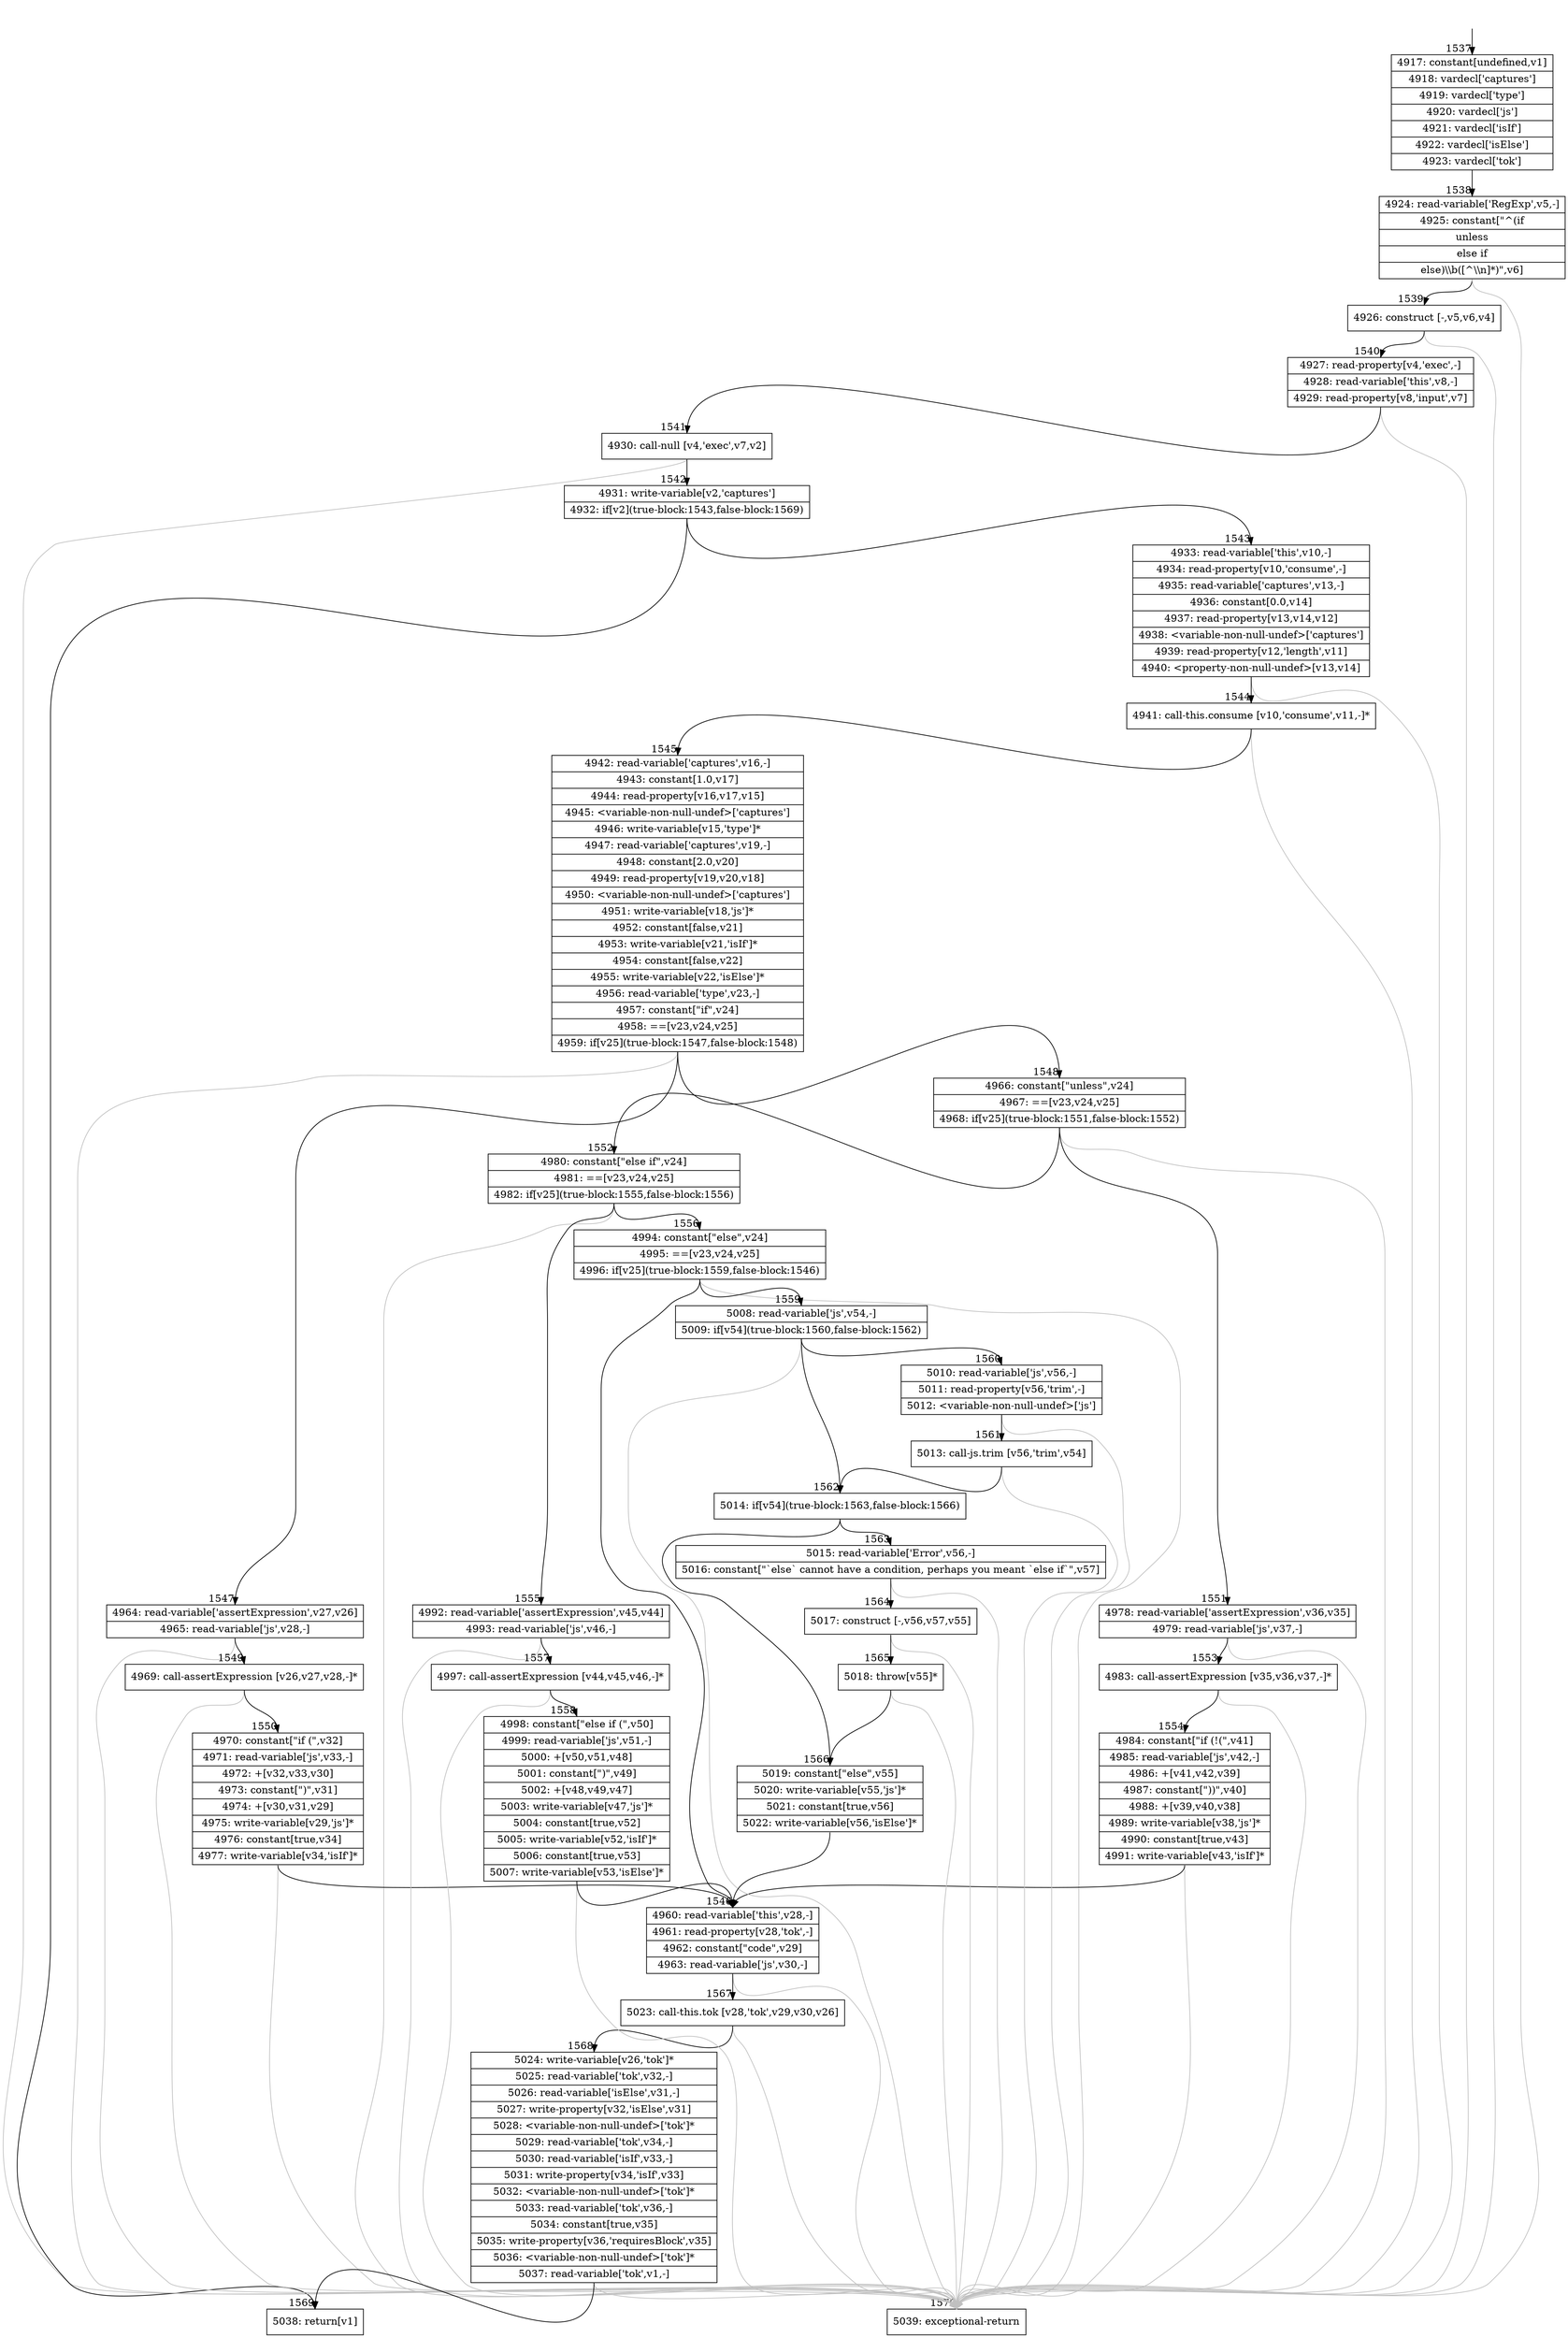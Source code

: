 digraph {
rankdir="TD"
BB_entry92[shape=none,label=""];
BB_entry92 -> BB1537 [tailport=s, headport=n, headlabel="    1537"]
BB1537 [shape=record label="{4917: constant[undefined,v1]|4918: vardecl['captures']|4919: vardecl['type']|4920: vardecl['js']|4921: vardecl['isIf']|4922: vardecl['isElse']|4923: vardecl['tok']}" ] 
BB1537 -> BB1538 [tailport=s, headport=n, headlabel="      1538"]
BB1538 [shape=record label="{4924: read-variable['RegExp',v5,-]|4925: constant[\"^(if|unless|else if|else)\\\\b([^\\\\n]*)\",v6]}" ] 
BB1538 -> BB1539 [tailport=s, headport=n, headlabel="      1539"]
BB1538 -> BB1570 [tailport=s, headport=n, color=gray, headlabel="      1570"]
BB1539 [shape=record label="{4926: construct [-,v5,v6,v4]}" ] 
BB1539 -> BB1540 [tailport=s, headport=n, headlabel="      1540"]
BB1539 -> BB1570 [tailport=s, headport=n, color=gray]
BB1540 [shape=record label="{4927: read-property[v4,'exec',-]|4928: read-variable['this',v8,-]|4929: read-property[v8,'input',v7]}" ] 
BB1540 -> BB1541 [tailport=s, headport=n, headlabel="      1541"]
BB1540 -> BB1570 [tailport=s, headport=n, color=gray]
BB1541 [shape=record label="{4930: call-null [v4,'exec',v7,v2]}" ] 
BB1541 -> BB1542 [tailport=s, headport=n, headlabel="      1542"]
BB1541 -> BB1570 [tailport=s, headport=n, color=gray]
BB1542 [shape=record label="{4931: write-variable[v2,'captures']|4932: if[v2](true-block:1543,false-block:1569)}" ] 
BB1542 -> BB1543 [tailport=s, headport=n, headlabel="      1543"]
BB1542 -> BB1569 [tailport=s, headport=n, headlabel="      1569"]
BB1543 [shape=record label="{4933: read-variable['this',v10,-]|4934: read-property[v10,'consume',-]|4935: read-variable['captures',v13,-]|4936: constant[0.0,v14]|4937: read-property[v13,v14,v12]|4938: \<variable-non-null-undef\>['captures']|4939: read-property[v12,'length',v11]|4940: \<property-non-null-undef\>[v13,v14]}" ] 
BB1543 -> BB1544 [tailport=s, headport=n, headlabel="      1544"]
BB1543 -> BB1570 [tailport=s, headport=n, color=gray]
BB1544 [shape=record label="{4941: call-this.consume [v10,'consume',v11,-]*}" ] 
BB1544 -> BB1545 [tailport=s, headport=n, headlabel="      1545"]
BB1544 -> BB1570 [tailport=s, headport=n, color=gray]
BB1545 [shape=record label="{4942: read-variable['captures',v16,-]|4943: constant[1.0,v17]|4944: read-property[v16,v17,v15]|4945: \<variable-non-null-undef\>['captures']|4946: write-variable[v15,'type']*|4947: read-variable['captures',v19,-]|4948: constant[2.0,v20]|4949: read-property[v19,v20,v18]|4950: \<variable-non-null-undef\>['captures']|4951: write-variable[v18,'js']*|4952: constant[false,v21]|4953: write-variable[v21,'isIf']*|4954: constant[false,v22]|4955: write-variable[v22,'isElse']*|4956: read-variable['type',v23,-]|4957: constant[\"if\",v24]|4958: ==[v23,v24,v25]|4959: if[v25](true-block:1547,false-block:1548)}" ] 
BB1545 -> BB1547 [tailport=s, headport=n, headlabel="      1547"]
BB1545 -> BB1548 [tailport=s, headport=n, headlabel="      1548"]
BB1545 -> BB1570 [tailport=s, headport=n, color=gray]
BB1546 [shape=record label="{4960: read-variable['this',v28,-]|4961: read-property[v28,'tok',-]|4962: constant[\"code\",v29]|4963: read-variable['js',v30,-]}" ] 
BB1546 -> BB1567 [tailport=s, headport=n, headlabel="      1567"]
BB1546 -> BB1570 [tailport=s, headport=n, color=gray]
BB1547 [shape=record label="{4964: read-variable['assertExpression',v27,v26]|4965: read-variable['js',v28,-]}" ] 
BB1547 -> BB1549 [tailport=s, headport=n, headlabel="      1549"]
BB1547 -> BB1570 [tailport=s, headport=n, color=gray]
BB1548 [shape=record label="{4966: constant[\"unless\",v24]|4967: ==[v23,v24,v25]|4968: if[v25](true-block:1551,false-block:1552)}" ] 
BB1548 -> BB1551 [tailport=s, headport=n, headlabel="      1551"]
BB1548 -> BB1552 [tailport=s, headport=n, headlabel="      1552"]
BB1548 -> BB1570 [tailport=s, headport=n, color=gray]
BB1549 [shape=record label="{4969: call-assertExpression [v26,v27,v28,-]*}" ] 
BB1549 -> BB1550 [tailport=s, headport=n, headlabel="      1550"]
BB1549 -> BB1570 [tailport=s, headport=n, color=gray]
BB1550 [shape=record label="{4970: constant[\"if (\",v32]|4971: read-variable['js',v33,-]|4972: +[v32,v33,v30]|4973: constant[\")\",v31]|4974: +[v30,v31,v29]|4975: write-variable[v29,'js']*|4976: constant[true,v34]|4977: write-variable[v34,'isIf']*}" ] 
BB1550 -> BB1546 [tailport=s, headport=n, headlabel="      1546"]
BB1550 -> BB1570 [tailport=s, headport=n, color=gray]
BB1551 [shape=record label="{4978: read-variable['assertExpression',v36,v35]|4979: read-variable['js',v37,-]}" ] 
BB1551 -> BB1553 [tailport=s, headport=n, headlabel="      1553"]
BB1551 -> BB1570 [tailport=s, headport=n, color=gray]
BB1552 [shape=record label="{4980: constant[\"else if\",v24]|4981: ==[v23,v24,v25]|4982: if[v25](true-block:1555,false-block:1556)}" ] 
BB1552 -> BB1555 [tailport=s, headport=n, headlabel="      1555"]
BB1552 -> BB1556 [tailport=s, headport=n, headlabel="      1556"]
BB1552 -> BB1570 [tailport=s, headport=n, color=gray]
BB1553 [shape=record label="{4983: call-assertExpression [v35,v36,v37,-]*}" ] 
BB1553 -> BB1554 [tailport=s, headport=n, headlabel="      1554"]
BB1553 -> BB1570 [tailport=s, headport=n, color=gray]
BB1554 [shape=record label="{4984: constant[\"if (!(\",v41]|4985: read-variable['js',v42,-]|4986: +[v41,v42,v39]|4987: constant[\"))\",v40]|4988: +[v39,v40,v38]|4989: write-variable[v38,'js']*|4990: constant[true,v43]|4991: write-variable[v43,'isIf']*}" ] 
BB1554 -> BB1546 [tailport=s, headport=n]
BB1554 -> BB1570 [tailport=s, headport=n, color=gray]
BB1555 [shape=record label="{4992: read-variable['assertExpression',v45,v44]|4993: read-variable['js',v46,-]}" ] 
BB1555 -> BB1557 [tailport=s, headport=n, headlabel="      1557"]
BB1555 -> BB1570 [tailport=s, headport=n, color=gray]
BB1556 [shape=record label="{4994: constant[\"else\",v24]|4995: ==[v23,v24,v25]|4996: if[v25](true-block:1559,false-block:1546)}" ] 
BB1556 -> BB1559 [tailport=s, headport=n, headlabel="      1559"]
BB1556 -> BB1546 [tailport=s, headport=n]
BB1556 -> BB1570 [tailport=s, headport=n, color=gray]
BB1557 [shape=record label="{4997: call-assertExpression [v44,v45,v46,-]*}" ] 
BB1557 -> BB1558 [tailport=s, headport=n, headlabel="      1558"]
BB1557 -> BB1570 [tailport=s, headport=n, color=gray]
BB1558 [shape=record label="{4998: constant[\"else if (\",v50]|4999: read-variable['js',v51,-]|5000: +[v50,v51,v48]|5001: constant[\")\",v49]|5002: +[v48,v49,v47]|5003: write-variable[v47,'js']*|5004: constant[true,v52]|5005: write-variable[v52,'isIf']*|5006: constant[true,v53]|5007: write-variable[v53,'isElse']*}" ] 
BB1558 -> BB1546 [tailport=s, headport=n]
BB1558 -> BB1570 [tailport=s, headport=n, color=gray]
BB1559 [shape=record label="{5008: read-variable['js',v54,-]|5009: if[v54](true-block:1560,false-block:1562)}" ] 
BB1559 -> BB1562 [tailport=s, headport=n, headlabel="      1562"]
BB1559 -> BB1560 [tailport=s, headport=n, headlabel="      1560"]
BB1559 -> BB1570 [tailport=s, headport=n, color=gray]
BB1560 [shape=record label="{5010: read-variable['js',v56,-]|5011: read-property[v56,'trim',-]|5012: \<variable-non-null-undef\>['js']}" ] 
BB1560 -> BB1561 [tailport=s, headport=n, headlabel="      1561"]
BB1560 -> BB1570 [tailport=s, headport=n, color=gray]
BB1561 [shape=record label="{5013: call-js.trim [v56,'trim',v54]}" ] 
BB1561 -> BB1562 [tailport=s, headport=n]
BB1561 -> BB1570 [tailport=s, headport=n, color=gray]
BB1562 [shape=record label="{5014: if[v54](true-block:1563,false-block:1566)}" ] 
BB1562 -> BB1563 [tailport=s, headport=n, headlabel="      1563"]
BB1562 -> BB1566 [tailport=s, headport=n, headlabel="      1566"]
BB1563 [shape=record label="{5015: read-variable['Error',v56,-]|5016: constant[\"`else` cannot have a condition, perhaps you meant `else if`\",v57]}" ] 
BB1563 -> BB1564 [tailport=s, headport=n, headlabel="      1564"]
BB1563 -> BB1570 [tailport=s, headport=n, color=gray]
BB1564 [shape=record label="{5017: construct [-,v56,v57,v55]}" ] 
BB1564 -> BB1565 [tailport=s, headport=n, headlabel="      1565"]
BB1564 -> BB1570 [tailport=s, headport=n, color=gray]
BB1565 [shape=record label="{5018: throw[v55]*}" ] 
BB1565 -> BB1566 [tailport=s, headport=n]
BB1565 -> BB1570 [tailport=s, headport=n, color=gray]
BB1566 [shape=record label="{5019: constant[\"else\",v55]|5020: write-variable[v55,'js']*|5021: constant[true,v56]|5022: write-variable[v56,'isElse']*}" ] 
BB1566 -> BB1546 [tailport=s, headport=n]
BB1567 [shape=record label="{5023: call-this.tok [v28,'tok',v29,v30,v26]}" ] 
BB1567 -> BB1568 [tailport=s, headport=n, headlabel="      1568"]
BB1567 -> BB1570 [tailport=s, headport=n, color=gray]
BB1568 [shape=record label="{5024: write-variable[v26,'tok']*|5025: read-variable['tok',v32,-]|5026: read-variable['isElse',v31,-]|5027: write-property[v32,'isElse',v31]|5028: \<variable-non-null-undef\>['tok']*|5029: read-variable['tok',v34,-]|5030: read-variable['isIf',v33,-]|5031: write-property[v34,'isIf',v33]|5032: \<variable-non-null-undef\>['tok']*|5033: read-variable['tok',v36,-]|5034: constant[true,v35]|5035: write-property[v36,'requiresBlock',v35]|5036: \<variable-non-null-undef\>['tok']*|5037: read-variable['tok',v1,-]}" ] 
BB1568 -> BB1569 [tailport=s, headport=n]
BB1568 -> BB1570 [tailport=s, headport=n, color=gray]
BB1569 [shape=record label="{5038: return[v1]}" ] 
BB1570 [shape=record label="{5039: exceptional-return}" ] 
//#$~ 1724
}
